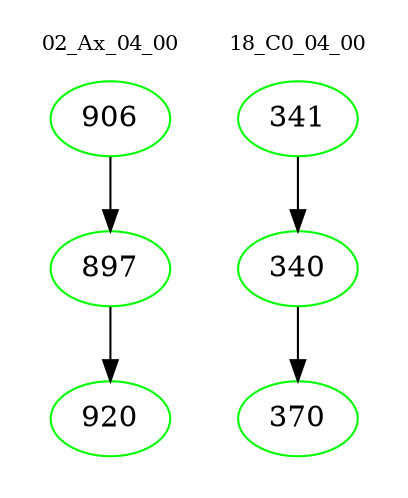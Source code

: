 digraph{
subgraph cluster_0 {
color = white
label = "02_Ax_04_00";
fontsize=10;
T0_906 [label="906", color="green"]
T0_906 -> T0_897 [color="black"]
T0_897 [label="897", color="green"]
T0_897 -> T0_920 [color="black"]
T0_920 [label="920", color="green"]
}
subgraph cluster_1 {
color = white
label = "18_C0_04_00";
fontsize=10;
T1_341 [label="341", color="green"]
T1_341 -> T1_340 [color="black"]
T1_340 [label="340", color="green"]
T1_340 -> T1_370 [color="black"]
T1_370 [label="370", color="green"]
}
}
